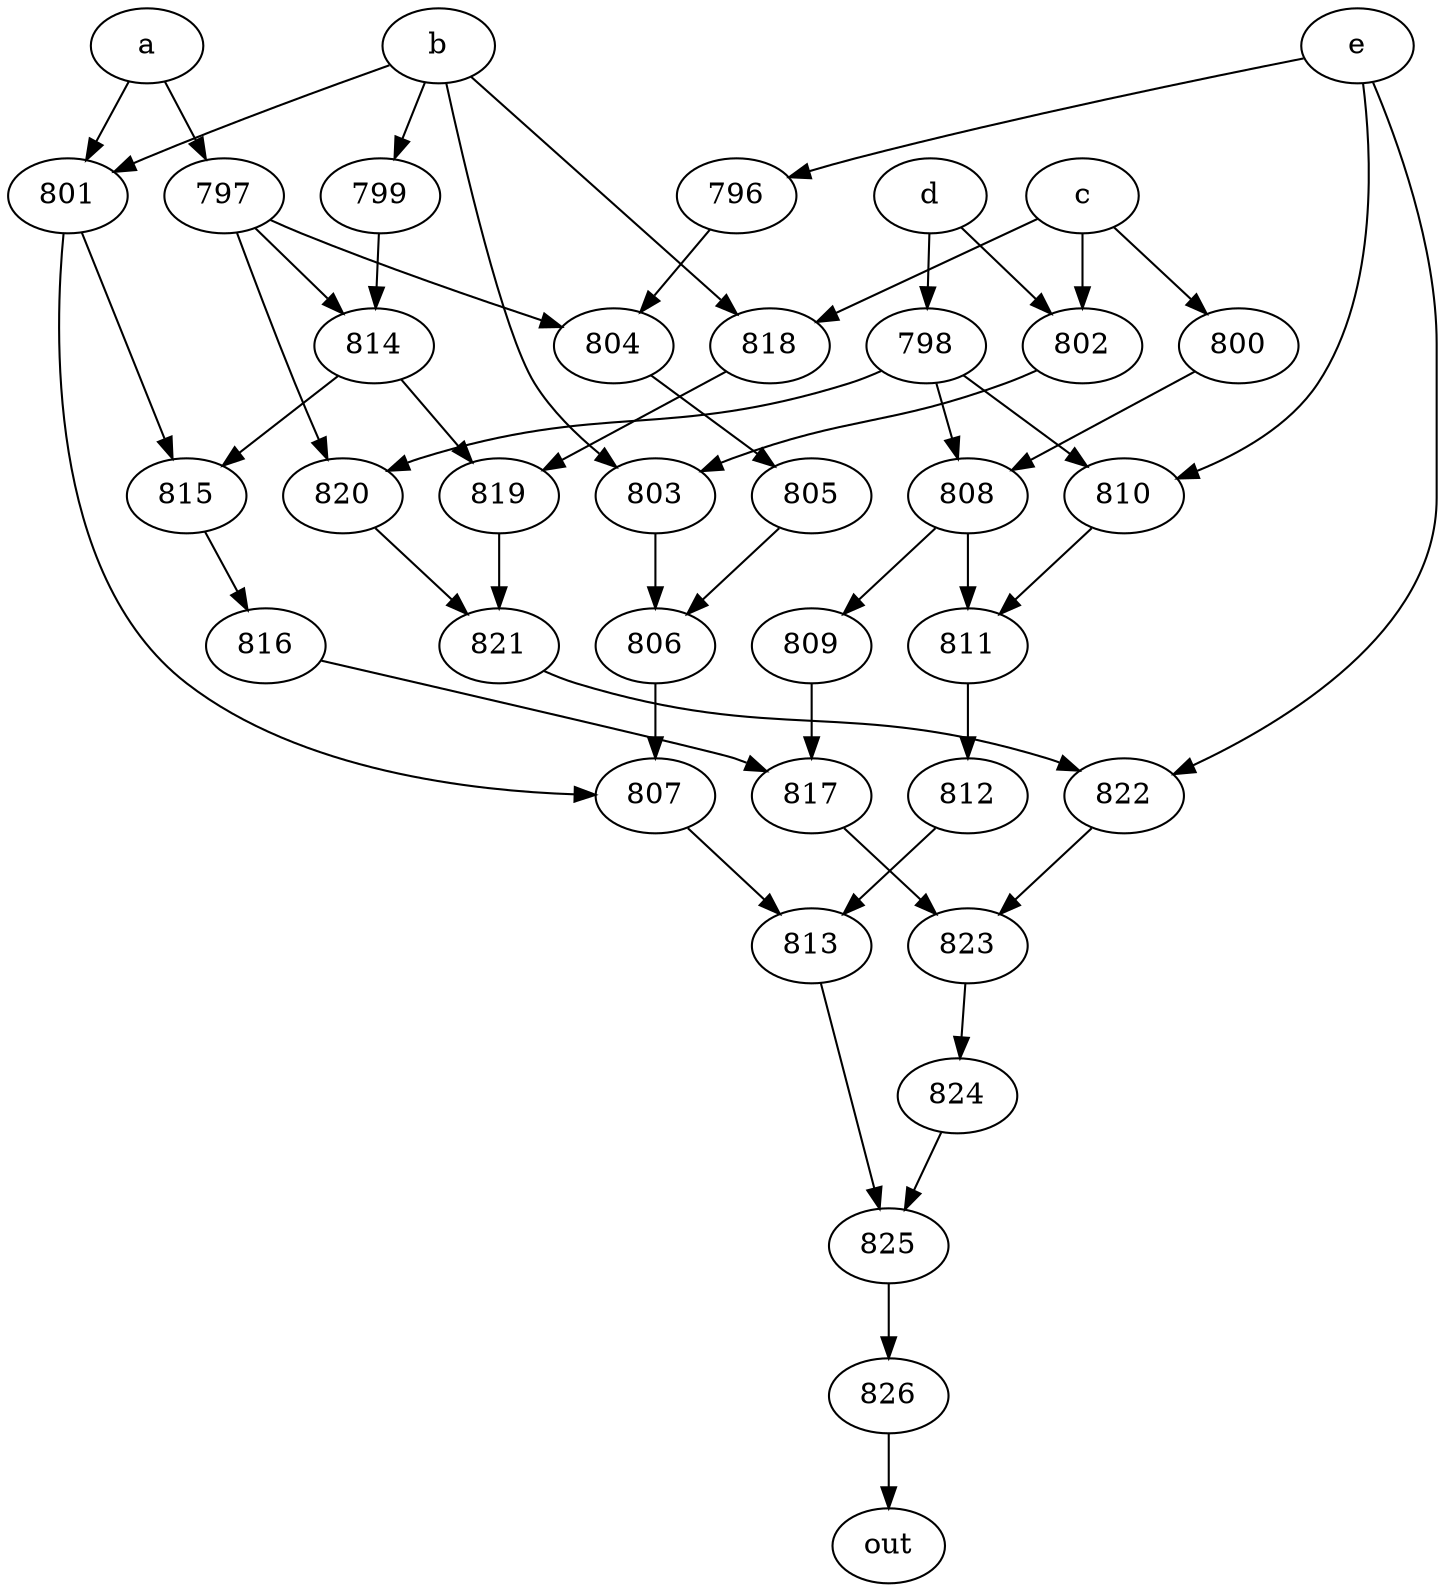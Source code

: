 strict digraph "" {
	826 -> out;
	a -> 797;
	a -> 801;
	797 -> 804;
	797 -> 814;
	797 -> 820;
	801 -> 807;
	801 -> 815;
	804 -> 805;
	814 -> 815;
	814 -> 819;
	820 -> 821;
	807 -> 813;
	815 -> 816;
	b -> 801;
	b -> 799;
	b -> 803;
	b -> 818;
	799 -> 814;
	803 -> 806;
	818 -> 819;
	806 -> 807;
	819 -> 821;
	c -> 818;
	c -> 800;
	c -> 802;
	800 -> 808;
	802 -> 803;
	808 -> 811;
	808 -> 809;
	d -> 802;
	d -> 798;
	798 -> 820;
	798 -> 808;
	798 -> 810;
	810 -> 811;
	e -> 810;
	e -> 796;
	e -> 822;
	796 -> 804;
	822 -> 823;
	811 -> 812;
	823 -> 824;
	805 -> 806;
	821 -> 822;
	809 -> 817;
	813 -> 825;
	816 -> 817;
	825 -> 826;
	817 -> 823;
	812 -> 813;
	824 -> 825;
}
